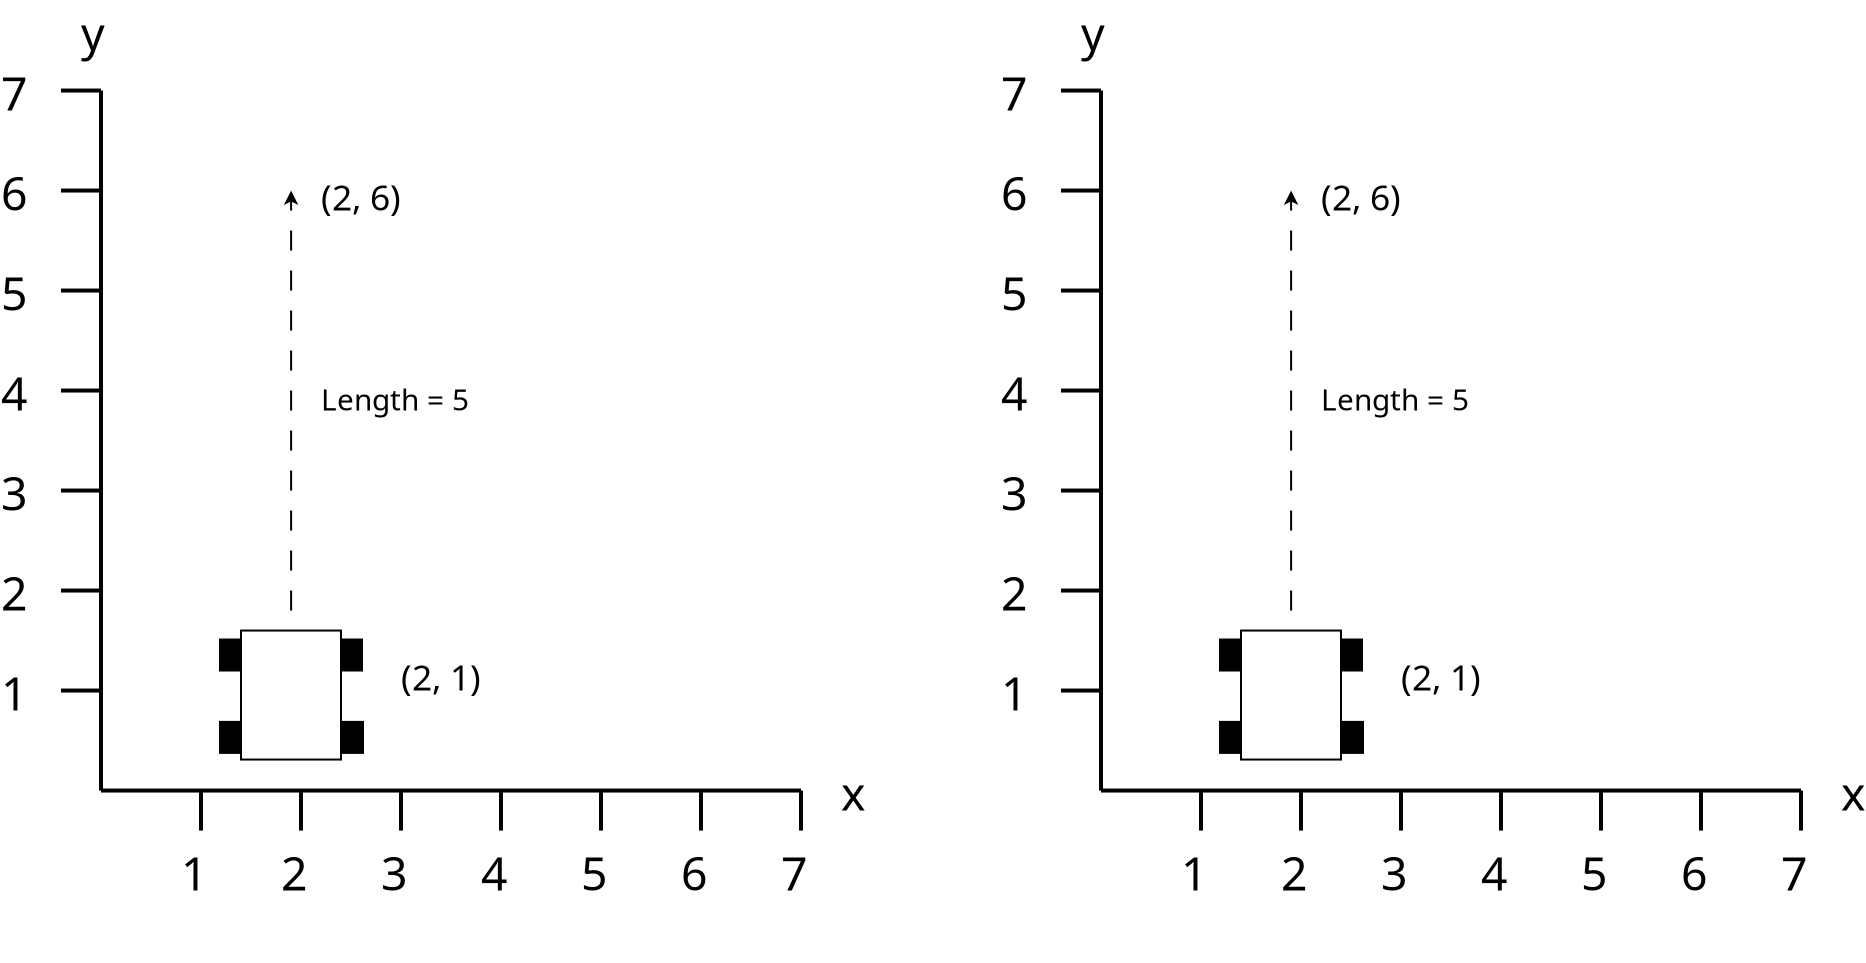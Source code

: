 <?xml version="1.0" encoding="UTF-8"?>
<dia:diagram xmlns:dia="http://www.lysator.liu.se/~alla/dia/">
  <dia:layer name="Background" visible="true" active="true">
    <dia:object type="Standard - Text" version="1" id="O0">
      <dia:attribute name="obj_pos">
        <dia:point val="-7.082,15.445"/>
      </dia:attribute>
      <dia:attribute name="obj_bb">
        <dia:rectangle val="-7.082,14.85;-7.082,15.598"/>
      </dia:attribute>
      <dia:attribute name="text">
        <dia:composite type="text">
          <dia:attribute name="string">
            <dia:string>##</dia:string>
          </dia:attribute>
          <dia:attribute name="font">
            <dia:font family="sans" style="0" name="Helvetica"/>
          </dia:attribute>
          <dia:attribute name="height">
            <dia:real val="0.8"/>
          </dia:attribute>
          <dia:attribute name="pos">
            <dia:point val="-7.082,15.445"/>
          </dia:attribute>
          <dia:attribute name="color">
            <dia:color val="#000000"/>
          </dia:attribute>
          <dia:attribute name="alignment">
            <dia:enum val="0"/>
          </dia:attribute>
        </dia:composite>
      </dia:attribute>
      <dia:attribute name="valign">
        <dia:enum val="3"/>
      </dia:attribute>
    </dia:object>
    <dia:group>
      <dia:object type="Standard - Box" version="0" id="O1">
        <dia:attribute name="obj_pos">
          <dia:point val="-9,27"/>
        </dia:attribute>
        <dia:attribute name="obj_bb">
          <dia:rectangle val="-9.05,26.95;-3.95,33.5"/>
        </dia:attribute>
        <dia:attribute name="elem_corner">
          <dia:point val="-9,27"/>
        </dia:attribute>
        <dia:attribute name="elem_width">
          <dia:real val="5.0"/>
        </dia:attribute>
        <dia:attribute name="elem_height">
          <dia:real val="6.45"/>
        </dia:attribute>
        <dia:attribute name="show_background">
          <dia:boolean val="true"/>
        </dia:attribute>
      </dia:object>
      <dia:object type="Standard - Box" version="0" id="O2">
        <dia:attribute name="obj_pos">
          <dia:point val="-10.05,27.448"/>
        </dia:attribute>
        <dia:attribute name="obj_bb">
          <dia:rectangle val="-10.1,27.398;-9,29.047"/>
        </dia:attribute>
        <dia:attribute name="elem_corner">
          <dia:point val="-10.05,27.448"/>
        </dia:attribute>
        <dia:attribute name="elem_width">
          <dia:real val="1"/>
        </dia:attribute>
        <dia:attribute name="elem_height">
          <dia:real val="1.55"/>
        </dia:attribute>
        <dia:attribute name="border_width">
          <dia:real val="0.1"/>
        </dia:attribute>
        <dia:attribute name="inner_color">
          <dia:color val="#000000"/>
        </dia:attribute>
        <dia:attribute name="show_background">
          <dia:boolean val="true"/>
        </dia:attribute>
      </dia:object>
      <dia:object type="Standard - Box" version="0" id="O3">
        <dia:attribute name="obj_pos">
          <dia:point val="-10.05,31.567"/>
        </dia:attribute>
        <dia:attribute name="obj_bb">
          <dia:rectangle val="-10.1,31.517;-9,33.167"/>
        </dia:attribute>
        <dia:attribute name="elem_corner">
          <dia:point val="-10.05,31.567"/>
        </dia:attribute>
        <dia:attribute name="elem_width">
          <dia:real val="1"/>
        </dia:attribute>
        <dia:attribute name="elem_height">
          <dia:real val="1.55"/>
        </dia:attribute>
        <dia:attribute name="border_width">
          <dia:real val="0.1"/>
        </dia:attribute>
        <dia:attribute name="inner_color">
          <dia:color val="#000000"/>
        </dia:attribute>
        <dia:attribute name="show_background">
          <dia:boolean val="true"/>
        </dia:attribute>
      </dia:object>
      <dia:object type="Standard - Box" version="0" id="O4">
        <dia:attribute name="obj_pos">
          <dia:point val="-3.95,27.448"/>
        </dia:attribute>
        <dia:attribute name="obj_bb">
          <dia:rectangle val="-4,27.398;-2.9,29.047"/>
        </dia:attribute>
        <dia:attribute name="elem_corner">
          <dia:point val="-3.95,27.448"/>
        </dia:attribute>
        <dia:attribute name="elem_width">
          <dia:real val="1"/>
        </dia:attribute>
        <dia:attribute name="elem_height">
          <dia:real val="1.55"/>
        </dia:attribute>
        <dia:attribute name="border_width">
          <dia:real val="0.1"/>
        </dia:attribute>
        <dia:attribute name="inner_color">
          <dia:color val="#000000"/>
        </dia:attribute>
        <dia:attribute name="show_background">
          <dia:boolean val="true"/>
        </dia:attribute>
      </dia:object>
      <dia:object type="Standard - Box" version="0" id="O5">
        <dia:attribute name="obj_pos">
          <dia:point val="-3.9,31.567"/>
        </dia:attribute>
        <dia:attribute name="obj_bb">
          <dia:rectangle val="-3.95,31.517;-2.85,33.167"/>
        </dia:attribute>
        <dia:attribute name="elem_corner">
          <dia:point val="-3.9,31.567"/>
        </dia:attribute>
        <dia:attribute name="elem_width">
          <dia:real val="1"/>
        </dia:attribute>
        <dia:attribute name="elem_height">
          <dia:real val="1.55"/>
        </dia:attribute>
        <dia:attribute name="border_width">
          <dia:real val="0.1"/>
        </dia:attribute>
        <dia:attribute name="inner_color">
          <dia:color val="#000000"/>
        </dia:attribute>
        <dia:attribute name="show_background">
          <dia:boolean val="true"/>
        </dia:attribute>
      </dia:object>
    </dia:group>
    <dia:object type="Standard - Line" version="0" id="O6">
      <dia:attribute name="obj_pos">
        <dia:point val="-16,0"/>
      </dia:attribute>
      <dia:attribute name="obj_bb">
        <dia:rectangle val="-16.1,-0.1;-15.9,35.1"/>
      </dia:attribute>
      <dia:attribute name="conn_endpoints">
        <dia:point val="-16,0"/>
        <dia:point val="-16,35"/>
      </dia:attribute>
      <dia:attribute name="numcp">
        <dia:int val="2"/>
      </dia:attribute>
      <dia:attribute name="line_width">
        <dia:real val="0.2"/>
      </dia:attribute>
    </dia:object>
    <dia:object type="Standard - Line" version="0" id="O7">
      <dia:attribute name="obj_pos">
        <dia:point val="-16,35"/>
      </dia:attribute>
      <dia:attribute name="obj_bb">
        <dia:rectangle val="-16.1,34.9;19.1,35.1"/>
      </dia:attribute>
      <dia:attribute name="conn_endpoints">
        <dia:point val="-16,35"/>
        <dia:point val="19,35"/>
      </dia:attribute>
      <dia:attribute name="numcp">
        <dia:int val="1"/>
      </dia:attribute>
      <dia:attribute name="line_width">
        <dia:real val="0.2"/>
      </dia:attribute>
    </dia:object>
    <dia:object type="Standard - Line" version="0" id="O8">
      <dia:attribute name="obj_pos">
        <dia:point val="-16,0"/>
      </dia:attribute>
      <dia:attribute name="obj_bb">
        <dia:rectangle val="-18.1,-0.1;-15.9,0.1"/>
      </dia:attribute>
      <dia:attribute name="conn_endpoints">
        <dia:point val="-16,0"/>
        <dia:point val="-18,0"/>
      </dia:attribute>
      <dia:attribute name="numcp">
        <dia:int val="1"/>
      </dia:attribute>
      <dia:attribute name="line_width">
        <dia:real val="0.2"/>
      </dia:attribute>
    </dia:object>
    <dia:object type="Standard - Line" version="0" id="O9">
      <dia:attribute name="obj_pos">
        <dia:point val="-16,5"/>
      </dia:attribute>
      <dia:attribute name="obj_bb">
        <dia:rectangle val="-18.1,4.9;-15.9,5.1"/>
      </dia:attribute>
      <dia:attribute name="conn_endpoints">
        <dia:point val="-16,5"/>
        <dia:point val="-18,5"/>
      </dia:attribute>
      <dia:attribute name="numcp">
        <dia:int val="1"/>
      </dia:attribute>
      <dia:attribute name="line_width">
        <dia:real val="0.2"/>
      </dia:attribute>
    </dia:object>
    <dia:object type="Standard - Line" version="0" id="O10">
      <dia:attribute name="obj_pos">
        <dia:point val="-16,10"/>
      </dia:attribute>
      <dia:attribute name="obj_bb">
        <dia:rectangle val="-18.1,9.9;-15.9,10.1"/>
      </dia:attribute>
      <dia:attribute name="conn_endpoints">
        <dia:point val="-16,10"/>
        <dia:point val="-18,10"/>
      </dia:attribute>
      <dia:attribute name="numcp">
        <dia:int val="1"/>
      </dia:attribute>
      <dia:attribute name="line_width">
        <dia:real val="0.2"/>
      </dia:attribute>
    </dia:object>
    <dia:object type="Standard - Line" version="0" id="O11">
      <dia:attribute name="obj_pos">
        <dia:point val="-16,15"/>
      </dia:attribute>
      <dia:attribute name="obj_bb">
        <dia:rectangle val="-18.1,14.9;-15.9,15.1"/>
      </dia:attribute>
      <dia:attribute name="conn_endpoints">
        <dia:point val="-16,15"/>
        <dia:point val="-18,15"/>
      </dia:attribute>
      <dia:attribute name="numcp">
        <dia:int val="1"/>
      </dia:attribute>
      <dia:attribute name="line_width">
        <dia:real val="0.2"/>
      </dia:attribute>
    </dia:object>
    <dia:object type="Standard - Line" version="0" id="O12">
      <dia:attribute name="obj_pos">
        <dia:point val="-16,20"/>
      </dia:attribute>
      <dia:attribute name="obj_bb">
        <dia:rectangle val="-18.1,19.9;-15.9,20.1"/>
      </dia:attribute>
      <dia:attribute name="conn_endpoints">
        <dia:point val="-16,20"/>
        <dia:point val="-18,20"/>
      </dia:attribute>
      <dia:attribute name="numcp">
        <dia:int val="1"/>
      </dia:attribute>
      <dia:attribute name="line_width">
        <dia:real val="0.2"/>
      </dia:attribute>
    </dia:object>
    <dia:object type="Standard - Line" version="0" id="O13">
      <dia:attribute name="obj_pos">
        <dia:point val="-16,25"/>
      </dia:attribute>
      <dia:attribute name="obj_bb">
        <dia:rectangle val="-18.1,24.9;-15.9,25.1"/>
      </dia:attribute>
      <dia:attribute name="conn_endpoints">
        <dia:point val="-16,25"/>
        <dia:point val="-18,25"/>
      </dia:attribute>
      <dia:attribute name="numcp">
        <dia:int val="1"/>
      </dia:attribute>
      <dia:attribute name="line_width">
        <dia:real val="0.2"/>
      </dia:attribute>
    </dia:object>
    <dia:object type="Standard - Line" version="0" id="O14">
      <dia:attribute name="obj_pos">
        <dia:point val="-16,30"/>
      </dia:attribute>
      <dia:attribute name="obj_bb">
        <dia:rectangle val="-18.1,29.9;-15.9,30.1"/>
      </dia:attribute>
      <dia:attribute name="conn_endpoints">
        <dia:point val="-16,30"/>
        <dia:point val="-18,30"/>
      </dia:attribute>
      <dia:attribute name="numcp">
        <dia:int val="1"/>
      </dia:attribute>
      <dia:attribute name="line_width">
        <dia:real val="0.2"/>
      </dia:attribute>
    </dia:object>
    <dia:object type="Standard - Line" version="0" id="O15">
      <dia:attribute name="obj_pos">
        <dia:point val="-11,35"/>
      </dia:attribute>
      <dia:attribute name="obj_bb">
        <dia:rectangle val="-11.1,34.9;-10.9,37.1"/>
      </dia:attribute>
      <dia:attribute name="conn_endpoints">
        <dia:point val="-11,35"/>
        <dia:point val="-11,37"/>
      </dia:attribute>
      <dia:attribute name="numcp">
        <dia:int val="1"/>
      </dia:attribute>
      <dia:attribute name="line_width">
        <dia:real val="0.2"/>
      </dia:attribute>
    </dia:object>
    <dia:object type="Standard - Line" version="0" id="O16">
      <dia:attribute name="obj_pos">
        <dia:point val="-6,35"/>
      </dia:attribute>
      <dia:attribute name="obj_bb">
        <dia:rectangle val="-6.1,34.9;-5.9,37.1"/>
      </dia:attribute>
      <dia:attribute name="conn_endpoints">
        <dia:point val="-6,35"/>
        <dia:point val="-6,37"/>
      </dia:attribute>
      <dia:attribute name="numcp">
        <dia:int val="1"/>
      </dia:attribute>
      <dia:attribute name="line_width">
        <dia:real val="0.2"/>
      </dia:attribute>
    </dia:object>
    <dia:object type="Standard - Line" version="0" id="O17">
      <dia:attribute name="obj_pos">
        <dia:point val="-1,35"/>
      </dia:attribute>
      <dia:attribute name="obj_bb">
        <dia:rectangle val="-1.1,34.9;-0.9,37.1"/>
      </dia:attribute>
      <dia:attribute name="conn_endpoints">
        <dia:point val="-1,35"/>
        <dia:point val="-1,37"/>
      </dia:attribute>
      <dia:attribute name="numcp">
        <dia:int val="1"/>
      </dia:attribute>
      <dia:attribute name="line_width">
        <dia:real val="0.2"/>
      </dia:attribute>
    </dia:object>
    <dia:object type="Standard - Line" version="0" id="O18">
      <dia:attribute name="obj_pos">
        <dia:point val="4,35"/>
      </dia:attribute>
      <dia:attribute name="obj_bb">
        <dia:rectangle val="3.9,34.9;4.1,37.1"/>
      </dia:attribute>
      <dia:attribute name="conn_endpoints">
        <dia:point val="4,35"/>
        <dia:point val="4,37"/>
      </dia:attribute>
      <dia:attribute name="numcp">
        <dia:int val="1"/>
      </dia:attribute>
      <dia:attribute name="line_width">
        <dia:real val="0.2"/>
      </dia:attribute>
    </dia:object>
    <dia:object type="Standard - Line" version="0" id="O19">
      <dia:attribute name="obj_pos">
        <dia:point val="9,35"/>
      </dia:attribute>
      <dia:attribute name="obj_bb">
        <dia:rectangle val="8.9,34.9;9.1,37.1"/>
      </dia:attribute>
      <dia:attribute name="conn_endpoints">
        <dia:point val="9,35"/>
        <dia:point val="9,37"/>
      </dia:attribute>
      <dia:attribute name="numcp">
        <dia:int val="1"/>
      </dia:attribute>
      <dia:attribute name="line_width">
        <dia:real val="0.2"/>
      </dia:attribute>
    </dia:object>
    <dia:object type="Standard - Line" version="0" id="O20">
      <dia:attribute name="obj_pos">
        <dia:point val="14,35"/>
      </dia:attribute>
      <dia:attribute name="obj_bb">
        <dia:rectangle val="13.9,34.9;14.1,37.1"/>
      </dia:attribute>
      <dia:attribute name="conn_endpoints">
        <dia:point val="14,35"/>
        <dia:point val="14,37"/>
      </dia:attribute>
      <dia:attribute name="numcp">
        <dia:int val="1"/>
      </dia:attribute>
      <dia:attribute name="line_width">
        <dia:real val="0.2"/>
      </dia:attribute>
    </dia:object>
    <dia:object type="Standard - Line" version="0" id="O21">
      <dia:attribute name="obj_pos">
        <dia:point val="19,35"/>
      </dia:attribute>
      <dia:attribute name="obj_bb">
        <dia:rectangle val="18.9,34.9;19.1,37.1"/>
      </dia:attribute>
      <dia:attribute name="conn_endpoints">
        <dia:point val="19,35"/>
        <dia:point val="19,37"/>
      </dia:attribute>
      <dia:attribute name="numcp">
        <dia:int val="1"/>
      </dia:attribute>
      <dia:attribute name="line_width">
        <dia:real val="0.2"/>
      </dia:attribute>
    </dia:object>
    <dia:object type="Standard - Text" version="1" id="O22">
      <dia:attribute name="obj_pos">
        <dia:point val="-21,1"/>
      </dia:attribute>
      <dia:attribute name="obj_bb">
        <dia:rectangle val="-21,-1.153;-19.525,1.548"/>
      </dia:attribute>
      <dia:attribute name="text">
        <dia:composite type="text">
          <dia:attribute name="string">
            <dia:string>#7#</dia:string>
          </dia:attribute>
          <dia:attribute name="font">
            <dia:font family="sans" style="0" name="Helvetica"/>
          </dia:attribute>
          <dia:attribute name="height">
            <dia:real val="2.896"/>
          </dia:attribute>
          <dia:attribute name="pos">
            <dia:point val="-21,1"/>
          </dia:attribute>
          <dia:attribute name="color">
            <dia:color val="#000000"/>
          </dia:attribute>
          <dia:attribute name="alignment">
            <dia:enum val="0"/>
          </dia:attribute>
        </dia:composite>
      </dia:attribute>
      <dia:attribute name="valign">
        <dia:enum val="3"/>
      </dia:attribute>
    </dia:object>
    <dia:object type="Standard - Text" version="1" id="O23">
      <dia:attribute name="obj_pos">
        <dia:point val="-21,6"/>
      </dia:attribute>
      <dia:attribute name="obj_bb">
        <dia:rectangle val="-21,3.848;-19.525,9.443"/>
      </dia:attribute>
      <dia:attribute name="text">
        <dia:composite type="text">
          <dia:attribute name="string">
            <dia:string>#6
#</dia:string>
          </dia:attribute>
          <dia:attribute name="font">
            <dia:font family="sans" style="0" name="Helvetica"/>
          </dia:attribute>
          <dia:attribute name="height">
            <dia:real val="2.896"/>
          </dia:attribute>
          <dia:attribute name="pos">
            <dia:point val="-21,6"/>
          </dia:attribute>
          <dia:attribute name="color">
            <dia:color val="#000000"/>
          </dia:attribute>
          <dia:attribute name="alignment">
            <dia:enum val="0"/>
          </dia:attribute>
        </dia:composite>
      </dia:attribute>
      <dia:attribute name="valign">
        <dia:enum val="3"/>
      </dia:attribute>
    </dia:object>
    <dia:object type="Standard - Text" version="1" id="O24">
      <dia:attribute name="obj_pos">
        <dia:point val="-21,11"/>
      </dia:attribute>
      <dia:attribute name="obj_bb">
        <dia:rectangle val="-21,8.848;-19.525,14.443"/>
      </dia:attribute>
      <dia:attribute name="text">
        <dia:composite type="text">
          <dia:attribute name="string">
            <dia:string>#5
#</dia:string>
          </dia:attribute>
          <dia:attribute name="font">
            <dia:font family="sans" style="0" name="Helvetica"/>
          </dia:attribute>
          <dia:attribute name="height">
            <dia:real val="2.896"/>
          </dia:attribute>
          <dia:attribute name="pos">
            <dia:point val="-21,11"/>
          </dia:attribute>
          <dia:attribute name="color">
            <dia:color val="#000000"/>
          </dia:attribute>
          <dia:attribute name="alignment">
            <dia:enum val="0"/>
          </dia:attribute>
        </dia:composite>
      </dia:attribute>
      <dia:attribute name="valign">
        <dia:enum val="3"/>
      </dia:attribute>
    </dia:object>
    <dia:object type="Standard - Text" version="1" id="O25">
      <dia:attribute name="obj_pos">
        <dia:point val="-21,16"/>
      </dia:attribute>
      <dia:attribute name="obj_bb">
        <dia:rectangle val="-21,13.848;-19.525,19.443"/>
      </dia:attribute>
      <dia:attribute name="text">
        <dia:composite type="text">
          <dia:attribute name="string">
            <dia:string>#4
#</dia:string>
          </dia:attribute>
          <dia:attribute name="font">
            <dia:font family="sans" style="0" name="Helvetica"/>
          </dia:attribute>
          <dia:attribute name="height">
            <dia:real val="2.896"/>
          </dia:attribute>
          <dia:attribute name="pos">
            <dia:point val="-21,16"/>
          </dia:attribute>
          <dia:attribute name="color">
            <dia:color val="#000000"/>
          </dia:attribute>
          <dia:attribute name="alignment">
            <dia:enum val="0"/>
          </dia:attribute>
        </dia:composite>
      </dia:attribute>
      <dia:attribute name="valign">
        <dia:enum val="3"/>
      </dia:attribute>
    </dia:object>
    <dia:object type="Standard - Text" version="1" id="O26">
      <dia:attribute name="obj_pos">
        <dia:point val="-21,21"/>
      </dia:attribute>
      <dia:attribute name="obj_bb">
        <dia:rectangle val="-21,18.848;-19.525,24.443"/>
      </dia:attribute>
      <dia:attribute name="text">
        <dia:composite type="text">
          <dia:attribute name="string">
            <dia:string>#3
#</dia:string>
          </dia:attribute>
          <dia:attribute name="font">
            <dia:font family="sans" style="0" name="Helvetica"/>
          </dia:attribute>
          <dia:attribute name="height">
            <dia:real val="2.896"/>
          </dia:attribute>
          <dia:attribute name="pos">
            <dia:point val="-21,21"/>
          </dia:attribute>
          <dia:attribute name="color">
            <dia:color val="#000000"/>
          </dia:attribute>
          <dia:attribute name="alignment">
            <dia:enum val="0"/>
          </dia:attribute>
        </dia:composite>
      </dia:attribute>
      <dia:attribute name="valign">
        <dia:enum val="3"/>
      </dia:attribute>
    </dia:object>
    <dia:object type="Standard - Text" version="1" id="O27">
      <dia:attribute name="obj_pos">
        <dia:point val="-21,26"/>
      </dia:attribute>
      <dia:attribute name="obj_bb">
        <dia:rectangle val="-21,23.848;-19.525,29.443"/>
      </dia:attribute>
      <dia:attribute name="text">
        <dia:composite type="text">
          <dia:attribute name="string">
            <dia:string>#2
#</dia:string>
          </dia:attribute>
          <dia:attribute name="font">
            <dia:font family="sans" style="0" name="Helvetica"/>
          </dia:attribute>
          <dia:attribute name="height">
            <dia:real val="2.896"/>
          </dia:attribute>
          <dia:attribute name="pos">
            <dia:point val="-21,26"/>
          </dia:attribute>
          <dia:attribute name="color">
            <dia:color val="#000000"/>
          </dia:attribute>
          <dia:attribute name="alignment">
            <dia:enum val="0"/>
          </dia:attribute>
        </dia:composite>
      </dia:attribute>
      <dia:attribute name="valign">
        <dia:enum val="3"/>
      </dia:attribute>
    </dia:object>
    <dia:object type="Standard - Text" version="1" id="O28">
      <dia:attribute name="obj_pos">
        <dia:point val="-21,31"/>
      </dia:attribute>
      <dia:attribute name="obj_bb">
        <dia:rectangle val="-21,28.848;-19.525,34.443"/>
      </dia:attribute>
      <dia:attribute name="text">
        <dia:composite type="text">
          <dia:attribute name="string">
            <dia:string>#1
#</dia:string>
          </dia:attribute>
          <dia:attribute name="font">
            <dia:font family="sans" style="0" name="Helvetica"/>
          </dia:attribute>
          <dia:attribute name="height">
            <dia:real val="2.896"/>
          </dia:attribute>
          <dia:attribute name="pos">
            <dia:point val="-21,31"/>
          </dia:attribute>
          <dia:attribute name="color">
            <dia:color val="#000000"/>
          </dia:attribute>
          <dia:attribute name="alignment">
            <dia:enum val="0"/>
          </dia:attribute>
        </dia:composite>
      </dia:attribute>
      <dia:attribute name="valign">
        <dia:enum val="3"/>
      </dia:attribute>
    </dia:object>
    <dia:object type="Standard - Text" version="1" id="O29">
      <dia:attribute name="obj_pos">
        <dia:point val="-12,40"/>
      </dia:attribute>
      <dia:attribute name="obj_bb">
        <dia:rectangle val="-12,37.847;-10.525,43.443"/>
      </dia:attribute>
      <dia:attribute name="text">
        <dia:composite type="text">
          <dia:attribute name="string">
            <dia:string>#1
#</dia:string>
          </dia:attribute>
          <dia:attribute name="font">
            <dia:font family="sans" style="0" name="Helvetica"/>
          </dia:attribute>
          <dia:attribute name="height">
            <dia:real val="2.896"/>
          </dia:attribute>
          <dia:attribute name="pos">
            <dia:point val="-12,40"/>
          </dia:attribute>
          <dia:attribute name="color">
            <dia:color val="#000000"/>
          </dia:attribute>
          <dia:attribute name="alignment">
            <dia:enum val="0"/>
          </dia:attribute>
        </dia:composite>
      </dia:attribute>
      <dia:attribute name="valign">
        <dia:enum val="3"/>
      </dia:attribute>
    </dia:object>
    <dia:object type="Standard - Text" version="1" id="O30">
      <dia:attribute name="obj_pos">
        <dia:point val="-7,40"/>
      </dia:attribute>
      <dia:attribute name="obj_bb">
        <dia:rectangle val="-7,37.847;-5.525,43.443"/>
      </dia:attribute>
      <dia:attribute name="text">
        <dia:composite type="text">
          <dia:attribute name="string">
            <dia:string>#2
#</dia:string>
          </dia:attribute>
          <dia:attribute name="font">
            <dia:font family="sans" style="0" name="Helvetica"/>
          </dia:attribute>
          <dia:attribute name="height">
            <dia:real val="2.896"/>
          </dia:attribute>
          <dia:attribute name="pos">
            <dia:point val="-7,40"/>
          </dia:attribute>
          <dia:attribute name="color">
            <dia:color val="#000000"/>
          </dia:attribute>
          <dia:attribute name="alignment">
            <dia:enum val="0"/>
          </dia:attribute>
        </dia:composite>
      </dia:attribute>
      <dia:attribute name="valign">
        <dia:enum val="3"/>
      </dia:attribute>
    </dia:object>
    <dia:object type="Standard - Text" version="1" id="O31">
      <dia:attribute name="obj_pos">
        <dia:point val="-2,40"/>
      </dia:attribute>
      <dia:attribute name="obj_bb">
        <dia:rectangle val="-2,37.847;-0.525,43.443"/>
      </dia:attribute>
      <dia:attribute name="text">
        <dia:composite type="text">
          <dia:attribute name="string">
            <dia:string>#3
#</dia:string>
          </dia:attribute>
          <dia:attribute name="font">
            <dia:font family="sans" style="0" name="Helvetica"/>
          </dia:attribute>
          <dia:attribute name="height">
            <dia:real val="2.896"/>
          </dia:attribute>
          <dia:attribute name="pos">
            <dia:point val="-2,40"/>
          </dia:attribute>
          <dia:attribute name="color">
            <dia:color val="#000000"/>
          </dia:attribute>
          <dia:attribute name="alignment">
            <dia:enum val="0"/>
          </dia:attribute>
        </dia:composite>
      </dia:attribute>
      <dia:attribute name="valign">
        <dia:enum val="3"/>
      </dia:attribute>
    </dia:object>
    <dia:object type="Standard - Text" version="1" id="O32">
      <dia:attribute name="obj_pos">
        <dia:point val="3,40"/>
      </dia:attribute>
      <dia:attribute name="obj_bb">
        <dia:rectangle val="3,37.847;4.475,43.443"/>
      </dia:attribute>
      <dia:attribute name="text">
        <dia:composite type="text">
          <dia:attribute name="string">
            <dia:string>#4
#</dia:string>
          </dia:attribute>
          <dia:attribute name="font">
            <dia:font family="sans" style="0" name="Helvetica"/>
          </dia:attribute>
          <dia:attribute name="height">
            <dia:real val="2.896"/>
          </dia:attribute>
          <dia:attribute name="pos">
            <dia:point val="3,40"/>
          </dia:attribute>
          <dia:attribute name="color">
            <dia:color val="#000000"/>
          </dia:attribute>
          <dia:attribute name="alignment">
            <dia:enum val="0"/>
          </dia:attribute>
        </dia:composite>
      </dia:attribute>
      <dia:attribute name="valign">
        <dia:enum val="3"/>
      </dia:attribute>
    </dia:object>
    <dia:object type="Standard - Text" version="1" id="O33">
      <dia:attribute name="obj_pos">
        <dia:point val="8,40"/>
      </dia:attribute>
      <dia:attribute name="obj_bb">
        <dia:rectangle val="8,37.847;9.475,43.443"/>
      </dia:attribute>
      <dia:attribute name="text">
        <dia:composite type="text">
          <dia:attribute name="string">
            <dia:string>#5
#</dia:string>
          </dia:attribute>
          <dia:attribute name="font">
            <dia:font family="sans" style="0" name="Helvetica"/>
          </dia:attribute>
          <dia:attribute name="height">
            <dia:real val="2.896"/>
          </dia:attribute>
          <dia:attribute name="pos">
            <dia:point val="8,40"/>
          </dia:attribute>
          <dia:attribute name="color">
            <dia:color val="#000000"/>
          </dia:attribute>
          <dia:attribute name="alignment">
            <dia:enum val="0"/>
          </dia:attribute>
        </dia:composite>
      </dia:attribute>
      <dia:attribute name="valign">
        <dia:enum val="3"/>
      </dia:attribute>
    </dia:object>
    <dia:object type="Standard - Text" version="1" id="O34">
      <dia:attribute name="obj_pos">
        <dia:point val="13,40"/>
      </dia:attribute>
      <dia:attribute name="obj_bb">
        <dia:rectangle val="13,37.847;14.475,43.443"/>
      </dia:attribute>
      <dia:attribute name="text">
        <dia:composite type="text">
          <dia:attribute name="string">
            <dia:string>#6
#</dia:string>
          </dia:attribute>
          <dia:attribute name="font">
            <dia:font family="sans" style="0" name="Helvetica"/>
          </dia:attribute>
          <dia:attribute name="height">
            <dia:real val="2.896"/>
          </dia:attribute>
          <dia:attribute name="pos">
            <dia:point val="13,40"/>
          </dia:attribute>
          <dia:attribute name="color">
            <dia:color val="#000000"/>
          </dia:attribute>
          <dia:attribute name="alignment">
            <dia:enum val="0"/>
          </dia:attribute>
        </dia:composite>
      </dia:attribute>
      <dia:attribute name="valign">
        <dia:enum val="3"/>
      </dia:attribute>
    </dia:object>
    <dia:object type="Standard - Text" version="1" id="O35">
      <dia:attribute name="obj_pos">
        <dia:point val="18,40"/>
      </dia:attribute>
      <dia:attribute name="obj_bb">
        <dia:rectangle val="18,37.847;19.475,40.547"/>
      </dia:attribute>
      <dia:attribute name="text">
        <dia:composite type="text">
          <dia:attribute name="string">
            <dia:string>#7#</dia:string>
          </dia:attribute>
          <dia:attribute name="font">
            <dia:font family="sans" style="0" name="Helvetica"/>
          </dia:attribute>
          <dia:attribute name="height">
            <dia:real val="2.896"/>
          </dia:attribute>
          <dia:attribute name="pos">
            <dia:point val="18,40"/>
          </dia:attribute>
          <dia:attribute name="color">
            <dia:color val="#000000"/>
          </dia:attribute>
          <dia:attribute name="alignment">
            <dia:enum val="0"/>
          </dia:attribute>
        </dia:composite>
      </dia:attribute>
      <dia:attribute name="valign">
        <dia:enum val="3"/>
      </dia:attribute>
    </dia:object>
    <dia:object type="Standard - Text" version="1" id="O36">
      <dia:attribute name="obj_pos">
        <dia:point val="-16,-2"/>
      </dia:attribute>
      <dia:attribute name="obj_bb">
        <dia:rectangle val="-16,-2.595;-16,-1.847"/>
      </dia:attribute>
      <dia:attribute name="text">
        <dia:composite type="text">
          <dia:attribute name="string">
            <dia:string>##</dia:string>
          </dia:attribute>
          <dia:attribute name="font">
            <dia:font family="sans" style="0" name="Helvetica"/>
          </dia:attribute>
          <dia:attribute name="height">
            <dia:real val="0.8"/>
          </dia:attribute>
          <dia:attribute name="pos">
            <dia:point val="-16,-2"/>
          </dia:attribute>
          <dia:attribute name="color">
            <dia:color val="#000000"/>
          </dia:attribute>
          <dia:attribute name="alignment">
            <dia:enum val="0"/>
          </dia:attribute>
        </dia:composite>
      </dia:attribute>
      <dia:attribute name="valign">
        <dia:enum val="3"/>
      </dia:attribute>
    </dia:object>
    <dia:object type="Standard - Text" version="1" id="O37">
      <dia:attribute name="obj_pos">
        <dia:point val="-17,-2"/>
      </dia:attribute>
      <dia:attribute name="obj_bb">
        <dia:rectangle val="-17,-4.152;-15.63,-1.452"/>
      </dia:attribute>
      <dia:attribute name="text">
        <dia:composite type="text">
          <dia:attribute name="string">
            <dia:string>#y#</dia:string>
          </dia:attribute>
          <dia:attribute name="font">
            <dia:font family="sans" style="0" name="Helvetica"/>
          </dia:attribute>
          <dia:attribute name="height">
            <dia:real val="2.896"/>
          </dia:attribute>
          <dia:attribute name="pos">
            <dia:point val="-17,-2"/>
          </dia:attribute>
          <dia:attribute name="color">
            <dia:color val="#000000"/>
          </dia:attribute>
          <dia:attribute name="alignment">
            <dia:enum val="0"/>
          </dia:attribute>
        </dia:composite>
      </dia:attribute>
      <dia:attribute name="valign">
        <dia:enum val="3"/>
      </dia:attribute>
    </dia:object>
    <dia:object type="Standard - Text" version="1" id="O38">
      <dia:attribute name="obj_pos">
        <dia:point val="21,36"/>
      </dia:attribute>
      <dia:attribute name="obj_bb">
        <dia:rectangle val="21,33.847;22.37,36.547"/>
      </dia:attribute>
      <dia:attribute name="text">
        <dia:composite type="text">
          <dia:attribute name="string">
            <dia:string>#x#</dia:string>
          </dia:attribute>
          <dia:attribute name="font">
            <dia:font family="sans" style="0" name="Helvetica"/>
          </dia:attribute>
          <dia:attribute name="height">
            <dia:real val="2.896"/>
          </dia:attribute>
          <dia:attribute name="pos">
            <dia:point val="21,36"/>
          </dia:attribute>
          <dia:attribute name="color">
            <dia:color val="#000000"/>
          </dia:attribute>
          <dia:attribute name="alignment">
            <dia:enum val="0"/>
          </dia:attribute>
        </dia:composite>
      </dia:attribute>
      <dia:attribute name="valign">
        <dia:enum val="3"/>
      </dia:attribute>
    </dia:object>
    <dia:object type="Standard - Line" version="0" id="O39">
      <dia:attribute name="obj_pos">
        <dia:point val="-6.495,26"/>
      </dia:attribute>
      <dia:attribute name="obj_bb">
        <dia:rectangle val="-6.857,4.888;-6.134,26.05"/>
      </dia:attribute>
      <dia:attribute name="conn_endpoints">
        <dia:point val="-6.495,26"/>
        <dia:point val="-6.495,5"/>
      </dia:attribute>
      <dia:attribute name="numcp">
        <dia:int val="1"/>
      </dia:attribute>
      <dia:attribute name="line_style">
        <dia:enum val="1"/>
      </dia:attribute>
      <dia:attribute name="end_arrow">
        <dia:enum val="22"/>
      </dia:attribute>
      <dia:attribute name="end_arrow_length">
        <dia:real val="0.5"/>
      </dia:attribute>
      <dia:attribute name="end_arrow_width">
        <dia:real val="0.5"/>
      </dia:attribute>
    </dia:object>
    <dia:object type="Standard - Text" version="1" id="O40">
      <dia:attribute name="obj_pos">
        <dia:point val="-5,6"/>
      </dia:attribute>
      <dia:attribute name="obj_bb">
        <dia:rectangle val="-5,4.357;-0.245,6.418"/>
      </dia:attribute>
      <dia:attribute name="text">
        <dia:composite type="text">
          <dia:attribute name="string">
            <dia:string>#(2, 6)#</dia:string>
          </dia:attribute>
          <dia:attribute name="font">
            <dia:font family="sans" style="0" name="Helvetica"/>
          </dia:attribute>
          <dia:attribute name="height">
            <dia:real val="2.211"/>
          </dia:attribute>
          <dia:attribute name="pos">
            <dia:point val="-5,6"/>
          </dia:attribute>
          <dia:attribute name="color">
            <dia:color val="#000000"/>
          </dia:attribute>
          <dia:attribute name="alignment">
            <dia:enum val="0"/>
          </dia:attribute>
        </dia:composite>
      </dia:attribute>
      <dia:attribute name="valign">
        <dia:enum val="3"/>
      </dia:attribute>
    </dia:object>
    <dia:object type="Standard - Text" version="1" id="O41">
      <dia:attribute name="obj_pos">
        <dia:point val="-1,30"/>
      </dia:attribute>
      <dia:attribute name="obj_bb">
        <dia:rectangle val="-1,28.358;3.755,30.418"/>
      </dia:attribute>
      <dia:attribute name="text">
        <dia:composite type="text">
          <dia:attribute name="string">
            <dia:string>#(2, 1)#</dia:string>
          </dia:attribute>
          <dia:attribute name="font">
            <dia:font family="sans" style="0" name="Helvetica"/>
          </dia:attribute>
          <dia:attribute name="height">
            <dia:real val="2.211"/>
          </dia:attribute>
          <dia:attribute name="pos">
            <dia:point val="-1,30"/>
          </dia:attribute>
          <dia:attribute name="color">
            <dia:color val="#000000"/>
          </dia:attribute>
          <dia:attribute name="alignment">
            <dia:enum val="0"/>
          </dia:attribute>
        </dia:composite>
      </dia:attribute>
      <dia:attribute name="valign">
        <dia:enum val="3"/>
      </dia:attribute>
    </dia:object>
    <dia:object type="Standard - Text" version="1" id="O42">
      <dia:attribute name="obj_pos">
        <dia:point val="-4,5"/>
      </dia:attribute>
      <dia:attribute name="obj_bb">
        <dia:rectangle val="-4,4.405;-4,5.152"/>
      </dia:attribute>
      <dia:attribute name="text">
        <dia:composite type="text">
          <dia:attribute name="string">
            <dia:string>##</dia:string>
          </dia:attribute>
          <dia:attribute name="font">
            <dia:font family="sans" style="0" name="Helvetica"/>
          </dia:attribute>
          <dia:attribute name="height">
            <dia:real val="0.8"/>
          </dia:attribute>
          <dia:attribute name="pos">
            <dia:point val="-4,5"/>
          </dia:attribute>
          <dia:attribute name="color">
            <dia:color val="#000000"/>
          </dia:attribute>
          <dia:attribute name="alignment">
            <dia:enum val="0"/>
          </dia:attribute>
        </dia:composite>
      </dia:attribute>
      <dia:attribute name="valign">
        <dia:enum val="3"/>
      </dia:attribute>
    </dia:object>
    <dia:object type="Standard - Text" version="1" id="O43">
      <dia:attribute name="obj_pos">
        <dia:point val="-4,5"/>
      </dia:attribute>
      <dia:attribute name="obj_bb">
        <dia:rectangle val="-4,4.405;-4,5.152"/>
      </dia:attribute>
      <dia:attribute name="text">
        <dia:composite type="text">
          <dia:attribute name="string">
            <dia:string>##</dia:string>
          </dia:attribute>
          <dia:attribute name="font">
            <dia:font family="sans" style="0" name="Helvetica"/>
          </dia:attribute>
          <dia:attribute name="height">
            <dia:real val="0.8"/>
          </dia:attribute>
          <dia:attribute name="pos">
            <dia:point val="-4,5"/>
          </dia:attribute>
          <dia:attribute name="color">
            <dia:color val="#000000"/>
          </dia:attribute>
          <dia:attribute name="alignment">
            <dia:enum val="0"/>
          </dia:attribute>
        </dia:composite>
      </dia:attribute>
      <dia:attribute name="valign">
        <dia:enum val="3"/>
      </dia:attribute>
    </dia:object>
    <dia:object type="Standard - Text" version="1" id="O44">
      <dia:attribute name="obj_pos">
        <dia:point val="-5,16"/>
      </dia:attribute>
      <dia:attribute name="obj_bb">
        <dia:rectangle val="-5,14.62;3.261,16.352"/>
      </dia:attribute>
      <dia:attribute name="text">
        <dia:composite type="text">
          <dia:attribute name="string">
            <dia:string>#Length = 5#</dia:string>
          </dia:attribute>
          <dia:attribute name="font">
            <dia:font family="sans" style="0" name="Helvetica"/>
          </dia:attribute>
          <dia:attribute name="height">
            <dia:real val="1.858"/>
          </dia:attribute>
          <dia:attribute name="pos">
            <dia:point val="-5,16"/>
          </dia:attribute>
          <dia:attribute name="color">
            <dia:color val="#000000"/>
          </dia:attribute>
          <dia:attribute name="alignment">
            <dia:enum val="0"/>
          </dia:attribute>
        </dia:composite>
      </dia:attribute>
      <dia:attribute name="valign">
        <dia:enum val="3"/>
      </dia:attribute>
    </dia:object>
    <dia:object type="Standard - Text" version="1" id="O45">
      <dia:attribute name="obj_pos">
        <dia:point val="42.917,15.445"/>
      </dia:attribute>
      <dia:attribute name="obj_bb">
        <dia:rectangle val="42.899,14.831;42.917,15.635"/>
      </dia:attribute>
      <dia:attribute name="text">
        <dia:composite type="text">
          <dia:attribute name="string">
            <dia:string>##</dia:string>
          </dia:attribute>
          <dia:attribute name="font">
            <dia:font family="sans" style="0" name="Helvetica"/>
          </dia:attribute>
          <dia:attribute name="height">
            <dia:real val="0.8"/>
          </dia:attribute>
          <dia:attribute name="pos">
            <dia:point val="42.917,15.445"/>
          </dia:attribute>
          <dia:attribute name="color">
            <dia:color val="#000000"/>
          </dia:attribute>
          <dia:attribute name="alignment">
            <dia:enum val="0"/>
          </dia:attribute>
        </dia:composite>
      </dia:attribute>
      <dia:attribute name="valign">
        <dia:enum val="3"/>
      </dia:attribute>
    </dia:object>
    <dia:group>
      <dia:object type="Standard - Box" version="0" id="O46">
        <dia:attribute name="obj_pos">
          <dia:point val="41,27"/>
        </dia:attribute>
        <dia:attribute name="obj_bb">
          <dia:rectangle val="40.95,26.95;46.05,33.5"/>
        </dia:attribute>
        <dia:attribute name="elem_corner">
          <dia:point val="41,27"/>
        </dia:attribute>
        <dia:attribute name="elem_width">
          <dia:real val="5.0"/>
        </dia:attribute>
        <dia:attribute name="elem_height">
          <dia:real val="6.45"/>
        </dia:attribute>
        <dia:attribute name="show_background">
          <dia:boolean val="true"/>
        </dia:attribute>
      </dia:object>
      <dia:object type="Standard - Box" version="0" id="O47">
        <dia:attribute name="obj_pos">
          <dia:point val="39.95,27.448"/>
        </dia:attribute>
        <dia:attribute name="obj_bb">
          <dia:rectangle val="39.9,27.398;41,29.047"/>
        </dia:attribute>
        <dia:attribute name="elem_corner">
          <dia:point val="39.95,27.448"/>
        </dia:attribute>
        <dia:attribute name="elem_width">
          <dia:real val="1"/>
        </dia:attribute>
        <dia:attribute name="elem_height">
          <dia:real val="1.55"/>
        </dia:attribute>
        <dia:attribute name="border_width">
          <dia:real val="0.1"/>
        </dia:attribute>
        <dia:attribute name="inner_color">
          <dia:color val="#000000"/>
        </dia:attribute>
        <dia:attribute name="show_background">
          <dia:boolean val="true"/>
        </dia:attribute>
      </dia:object>
      <dia:object type="Standard - Box" version="0" id="O48">
        <dia:attribute name="obj_pos">
          <dia:point val="39.95,31.567"/>
        </dia:attribute>
        <dia:attribute name="obj_bb">
          <dia:rectangle val="39.9,31.517;41,33.167"/>
        </dia:attribute>
        <dia:attribute name="elem_corner">
          <dia:point val="39.95,31.567"/>
        </dia:attribute>
        <dia:attribute name="elem_width">
          <dia:real val="1"/>
        </dia:attribute>
        <dia:attribute name="elem_height">
          <dia:real val="1.55"/>
        </dia:attribute>
        <dia:attribute name="border_width">
          <dia:real val="0.1"/>
        </dia:attribute>
        <dia:attribute name="inner_color">
          <dia:color val="#000000"/>
        </dia:attribute>
        <dia:attribute name="show_background">
          <dia:boolean val="true"/>
        </dia:attribute>
      </dia:object>
      <dia:object type="Standard - Box" version="0" id="O49">
        <dia:attribute name="obj_pos">
          <dia:point val="46.05,27.448"/>
        </dia:attribute>
        <dia:attribute name="obj_bb">
          <dia:rectangle val="46,27.398;47.1,29.047"/>
        </dia:attribute>
        <dia:attribute name="elem_corner">
          <dia:point val="46.05,27.448"/>
        </dia:attribute>
        <dia:attribute name="elem_width">
          <dia:real val="1"/>
        </dia:attribute>
        <dia:attribute name="elem_height">
          <dia:real val="1.55"/>
        </dia:attribute>
        <dia:attribute name="border_width">
          <dia:real val="0.1"/>
        </dia:attribute>
        <dia:attribute name="inner_color">
          <dia:color val="#000000"/>
        </dia:attribute>
        <dia:attribute name="show_background">
          <dia:boolean val="true"/>
        </dia:attribute>
      </dia:object>
      <dia:object type="Standard - Box" version="0" id="O50">
        <dia:attribute name="obj_pos">
          <dia:point val="46.1,31.567"/>
        </dia:attribute>
        <dia:attribute name="obj_bb">
          <dia:rectangle val="46.05,31.517;47.15,33.167"/>
        </dia:attribute>
        <dia:attribute name="elem_corner">
          <dia:point val="46.1,31.567"/>
        </dia:attribute>
        <dia:attribute name="elem_width">
          <dia:real val="1"/>
        </dia:attribute>
        <dia:attribute name="elem_height">
          <dia:real val="1.55"/>
        </dia:attribute>
        <dia:attribute name="border_width">
          <dia:real val="0.1"/>
        </dia:attribute>
        <dia:attribute name="inner_color">
          <dia:color val="#000000"/>
        </dia:attribute>
        <dia:attribute name="show_background">
          <dia:boolean val="true"/>
        </dia:attribute>
      </dia:object>
    </dia:group>
    <dia:object type="Standard - Line" version="0" id="O51">
      <dia:attribute name="obj_pos">
        <dia:point val="34,0"/>
      </dia:attribute>
      <dia:attribute name="obj_bb">
        <dia:rectangle val="33.9,-0.1;34.1,35.1"/>
      </dia:attribute>
      <dia:attribute name="conn_endpoints">
        <dia:point val="34,0"/>
        <dia:point val="34,35"/>
      </dia:attribute>
      <dia:attribute name="numcp">
        <dia:int val="2"/>
      </dia:attribute>
      <dia:attribute name="line_width">
        <dia:real val="0.2"/>
      </dia:attribute>
    </dia:object>
    <dia:object type="Standard - Line" version="0" id="O52">
      <dia:attribute name="obj_pos">
        <dia:point val="34,35"/>
      </dia:attribute>
      <dia:attribute name="obj_bb">
        <dia:rectangle val="33.9,34.9;69.1,35.1"/>
      </dia:attribute>
      <dia:attribute name="conn_endpoints">
        <dia:point val="34,35"/>
        <dia:point val="69,35"/>
      </dia:attribute>
      <dia:attribute name="numcp">
        <dia:int val="1"/>
      </dia:attribute>
      <dia:attribute name="line_width">
        <dia:real val="0.2"/>
      </dia:attribute>
    </dia:object>
    <dia:object type="Standard - Line" version="0" id="O53">
      <dia:attribute name="obj_pos">
        <dia:point val="34,0"/>
      </dia:attribute>
      <dia:attribute name="obj_bb">
        <dia:rectangle val="31.9,-0.1;34.1,0.1"/>
      </dia:attribute>
      <dia:attribute name="conn_endpoints">
        <dia:point val="34,0"/>
        <dia:point val="32,0"/>
      </dia:attribute>
      <dia:attribute name="numcp">
        <dia:int val="1"/>
      </dia:attribute>
      <dia:attribute name="line_width">
        <dia:real val="0.2"/>
      </dia:attribute>
    </dia:object>
    <dia:object type="Standard - Line" version="0" id="O54">
      <dia:attribute name="obj_pos">
        <dia:point val="34,5"/>
      </dia:attribute>
      <dia:attribute name="obj_bb">
        <dia:rectangle val="31.9,4.9;34.1,5.1"/>
      </dia:attribute>
      <dia:attribute name="conn_endpoints">
        <dia:point val="34,5"/>
        <dia:point val="32,5"/>
      </dia:attribute>
      <dia:attribute name="numcp">
        <dia:int val="1"/>
      </dia:attribute>
      <dia:attribute name="line_width">
        <dia:real val="0.2"/>
      </dia:attribute>
    </dia:object>
    <dia:object type="Standard - Line" version="0" id="O55">
      <dia:attribute name="obj_pos">
        <dia:point val="34,10"/>
      </dia:attribute>
      <dia:attribute name="obj_bb">
        <dia:rectangle val="31.9,9.9;34.1,10.1"/>
      </dia:attribute>
      <dia:attribute name="conn_endpoints">
        <dia:point val="34,10"/>
        <dia:point val="32,10"/>
      </dia:attribute>
      <dia:attribute name="numcp">
        <dia:int val="1"/>
      </dia:attribute>
      <dia:attribute name="line_width">
        <dia:real val="0.2"/>
      </dia:attribute>
    </dia:object>
    <dia:object type="Standard - Line" version="0" id="O56">
      <dia:attribute name="obj_pos">
        <dia:point val="34,15"/>
      </dia:attribute>
      <dia:attribute name="obj_bb">
        <dia:rectangle val="31.9,14.9;34.1,15.1"/>
      </dia:attribute>
      <dia:attribute name="conn_endpoints">
        <dia:point val="34,15"/>
        <dia:point val="32,15"/>
      </dia:attribute>
      <dia:attribute name="numcp">
        <dia:int val="1"/>
      </dia:attribute>
      <dia:attribute name="line_width">
        <dia:real val="0.2"/>
      </dia:attribute>
    </dia:object>
    <dia:object type="Standard - Line" version="0" id="O57">
      <dia:attribute name="obj_pos">
        <dia:point val="34,20"/>
      </dia:attribute>
      <dia:attribute name="obj_bb">
        <dia:rectangle val="31.9,19.9;34.1,20.1"/>
      </dia:attribute>
      <dia:attribute name="conn_endpoints">
        <dia:point val="34,20"/>
        <dia:point val="32,20"/>
      </dia:attribute>
      <dia:attribute name="numcp">
        <dia:int val="1"/>
      </dia:attribute>
      <dia:attribute name="line_width">
        <dia:real val="0.2"/>
      </dia:attribute>
    </dia:object>
    <dia:object type="Standard - Line" version="0" id="O58">
      <dia:attribute name="obj_pos">
        <dia:point val="34,25"/>
      </dia:attribute>
      <dia:attribute name="obj_bb">
        <dia:rectangle val="31.9,24.9;34.1,25.1"/>
      </dia:attribute>
      <dia:attribute name="conn_endpoints">
        <dia:point val="34,25"/>
        <dia:point val="32,25"/>
      </dia:attribute>
      <dia:attribute name="numcp">
        <dia:int val="1"/>
      </dia:attribute>
      <dia:attribute name="line_width">
        <dia:real val="0.2"/>
      </dia:attribute>
    </dia:object>
    <dia:object type="Standard - Line" version="0" id="O59">
      <dia:attribute name="obj_pos">
        <dia:point val="34,30"/>
      </dia:attribute>
      <dia:attribute name="obj_bb">
        <dia:rectangle val="31.9,29.9;34.1,30.1"/>
      </dia:attribute>
      <dia:attribute name="conn_endpoints">
        <dia:point val="34,30"/>
        <dia:point val="32,30"/>
      </dia:attribute>
      <dia:attribute name="numcp">
        <dia:int val="1"/>
      </dia:attribute>
      <dia:attribute name="line_width">
        <dia:real val="0.2"/>
      </dia:attribute>
    </dia:object>
    <dia:object type="Standard - Line" version="0" id="O60">
      <dia:attribute name="obj_pos">
        <dia:point val="39,35"/>
      </dia:attribute>
      <dia:attribute name="obj_bb">
        <dia:rectangle val="38.9,34.9;39.1,37.1"/>
      </dia:attribute>
      <dia:attribute name="conn_endpoints">
        <dia:point val="39,35"/>
        <dia:point val="39,37"/>
      </dia:attribute>
      <dia:attribute name="numcp">
        <dia:int val="1"/>
      </dia:attribute>
      <dia:attribute name="line_width">
        <dia:real val="0.2"/>
      </dia:attribute>
    </dia:object>
    <dia:object type="Standard - Line" version="0" id="O61">
      <dia:attribute name="obj_pos">
        <dia:point val="44,35"/>
      </dia:attribute>
      <dia:attribute name="obj_bb">
        <dia:rectangle val="43.9,34.9;44.1,37.1"/>
      </dia:attribute>
      <dia:attribute name="conn_endpoints">
        <dia:point val="44,35"/>
        <dia:point val="44,37"/>
      </dia:attribute>
      <dia:attribute name="numcp">
        <dia:int val="1"/>
      </dia:attribute>
      <dia:attribute name="line_width">
        <dia:real val="0.2"/>
      </dia:attribute>
    </dia:object>
    <dia:object type="Standard - Line" version="0" id="O62">
      <dia:attribute name="obj_pos">
        <dia:point val="49,35"/>
      </dia:attribute>
      <dia:attribute name="obj_bb">
        <dia:rectangle val="48.9,34.9;49.1,37.1"/>
      </dia:attribute>
      <dia:attribute name="conn_endpoints">
        <dia:point val="49,35"/>
        <dia:point val="49,37"/>
      </dia:attribute>
      <dia:attribute name="numcp">
        <dia:int val="1"/>
      </dia:attribute>
      <dia:attribute name="line_width">
        <dia:real val="0.2"/>
      </dia:attribute>
    </dia:object>
    <dia:object type="Standard - Line" version="0" id="O63">
      <dia:attribute name="obj_pos">
        <dia:point val="54,35"/>
      </dia:attribute>
      <dia:attribute name="obj_bb">
        <dia:rectangle val="53.9,34.9;54.1,37.1"/>
      </dia:attribute>
      <dia:attribute name="conn_endpoints">
        <dia:point val="54,35"/>
        <dia:point val="54,37"/>
      </dia:attribute>
      <dia:attribute name="numcp">
        <dia:int val="1"/>
      </dia:attribute>
      <dia:attribute name="line_width">
        <dia:real val="0.2"/>
      </dia:attribute>
    </dia:object>
    <dia:object type="Standard - Line" version="0" id="O64">
      <dia:attribute name="obj_pos">
        <dia:point val="59,35"/>
      </dia:attribute>
      <dia:attribute name="obj_bb">
        <dia:rectangle val="58.9,34.9;59.1,37.1"/>
      </dia:attribute>
      <dia:attribute name="conn_endpoints">
        <dia:point val="59,35"/>
        <dia:point val="59,37"/>
      </dia:attribute>
      <dia:attribute name="numcp">
        <dia:int val="1"/>
      </dia:attribute>
      <dia:attribute name="line_width">
        <dia:real val="0.2"/>
      </dia:attribute>
    </dia:object>
    <dia:object type="Standard - Line" version="0" id="O65">
      <dia:attribute name="obj_pos">
        <dia:point val="64,35"/>
      </dia:attribute>
      <dia:attribute name="obj_bb">
        <dia:rectangle val="63.9,34.9;64.1,37.1"/>
      </dia:attribute>
      <dia:attribute name="conn_endpoints">
        <dia:point val="64,35"/>
        <dia:point val="64,37"/>
      </dia:attribute>
      <dia:attribute name="numcp">
        <dia:int val="1"/>
      </dia:attribute>
      <dia:attribute name="line_width">
        <dia:real val="0.2"/>
      </dia:attribute>
    </dia:object>
    <dia:object type="Standard - Line" version="0" id="O66">
      <dia:attribute name="obj_pos">
        <dia:point val="69,35"/>
      </dia:attribute>
      <dia:attribute name="obj_bb">
        <dia:rectangle val="68.9,34.9;69.1,37.1"/>
      </dia:attribute>
      <dia:attribute name="conn_endpoints">
        <dia:point val="69,35"/>
        <dia:point val="69,37"/>
      </dia:attribute>
      <dia:attribute name="numcp">
        <dia:int val="1"/>
      </dia:attribute>
      <dia:attribute name="line_width">
        <dia:real val="0.2"/>
      </dia:attribute>
    </dia:object>
    <dia:object type="Standard - Text" version="1" id="O67">
      <dia:attribute name="obj_pos">
        <dia:point val="29,1"/>
      </dia:attribute>
      <dia:attribute name="obj_bb">
        <dia:rectangle val="29,-1.153;30.475,1.548"/>
      </dia:attribute>
      <dia:attribute name="text">
        <dia:composite type="text">
          <dia:attribute name="string">
            <dia:string>#7#</dia:string>
          </dia:attribute>
          <dia:attribute name="font">
            <dia:font family="sans" style="0" name="Helvetica"/>
          </dia:attribute>
          <dia:attribute name="height">
            <dia:real val="2.896"/>
          </dia:attribute>
          <dia:attribute name="pos">
            <dia:point val="29,1"/>
          </dia:attribute>
          <dia:attribute name="color">
            <dia:color val="#000000"/>
          </dia:attribute>
          <dia:attribute name="alignment">
            <dia:enum val="0"/>
          </dia:attribute>
        </dia:composite>
      </dia:attribute>
      <dia:attribute name="valign">
        <dia:enum val="3"/>
      </dia:attribute>
    </dia:object>
    <dia:object type="Standard - Text" version="1" id="O68">
      <dia:attribute name="obj_pos">
        <dia:point val="29,6"/>
      </dia:attribute>
      <dia:attribute name="obj_bb">
        <dia:rectangle val="29,3.848;30.475,9.443"/>
      </dia:attribute>
      <dia:attribute name="text">
        <dia:composite type="text">
          <dia:attribute name="string">
            <dia:string>#6
#</dia:string>
          </dia:attribute>
          <dia:attribute name="font">
            <dia:font family="sans" style="0" name="Helvetica"/>
          </dia:attribute>
          <dia:attribute name="height">
            <dia:real val="2.896"/>
          </dia:attribute>
          <dia:attribute name="pos">
            <dia:point val="29,6"/>
          </dia:attribute>
          <dia:attribute name="color">
            <dia:color val="#000000"/>
          </dia:attribute>
          <dia:attribute name="alignment">
            <dia:enum val="0"/>
          </dia:attribute>
        </dia:composite>
      </dia:attribute>
      <dia:attribute name="valign">
        <dia:enum val="3"/>
      </dia:attribute>
    </dia:object>
    <dia:object type="Standard - Text" version="1" id="O69">
      <dia:attribute name="obj_pos">
        <dia:point val="29,11"/>
      </dia:attribute>
      <dia:attribute name="obj_bb">
        <dia:rectangle val="29,8.848;30.475,14.443"/>
      </dia:attribute>
      <dia:attribute name="text">
        <dia:composite type="text">
          <dia:attribute name="string">
            <dia:string>#5
#</dia:string>
          </dia:attribute>
          <dia:attribute name="font">
            <dia:font family="sans" style="0" name="Helvetica"/>
          </dia:attribute>
          <dia:attribute name="height">
            <dia:real val="2.896"/>
          </dia:attribute>
          <dia:attribute name="pos">
            <dia:point val="29,11"/>
          </dia:attribute>
          <dia:attribute name="color">
            <dia:color val="#000000"/>
          </dia:attribute>
          <dia:attribute name="alignment">
            <dia:enum val="0"/>
          </dia:attribute>
        </dia:composite>
      </dia:attribute>
      <dia:attribute name="valign">
        <dia:enum val="3"/>
      </dia:attribute>
    </dia:object>
    <dia:object type="Standard - Text" version="1" id="O70">
      <dia:attribute name="obj_pos">
        <dia:point val="29,16"/>
      </dia:attribute>
      <dia:attribute name="obj_bb">
        <dia:rectangle val="29,13.848;30.475,19.443"/>
      </dia:attribute>
      <dia:attribute name="text">
        <dia:composite type="text">
          <dia:attribute name="string">
            <dia:string>#4
#</dia:string>
          </dia:attribute>
          <dia:attribute name="font">
            <dia:font family="sans" style="0" name="Helvetica"/>
          </dia:attribute>
          <dia:attribute name="height">
            <dia:real val="2.896"/>
          </dia:attribute>
          <dia:attribute name="pos">
            <dia:point val="29,16"/>
          </dia:attribute>
          <dia:attribute name="color">
            <dia:color val="#000000"/>
          </dia:attribute>
          <dia:attribute name="alignment">
            <dia:enum val="0"/>
          </dia:attribute>
        </dia:composite>
      </dia:attribute>
      <dia:attribute name="valign">
        <dia:enum val="3"/>
      </dia:attribute>
    </dia:object>
    <dia:object type="Standard - Text" version="1" id="O71">
      <dia:attribute name="obj_pos">
        <dia:point val="29,21"/>
      </dia:attribute>
      <dia:attribute name="obj_bb">
        <dia:rectangle val="29,18.848;30.475,24.443"/>
      </dia:attribute>
      <dia:attribute name="text">
        <dia:composite type="text">
          <dia:attribute name="string">
            <dia:string>#3
#</dia:string>
          </dia:attribute>
          <dia:attribute name="font">
            <dia:font family="sans" style="0" name="Helvetica"/>
          </dia:attribute>
          <dia:attribute name="height">
            <dia:real val="2.896"/>
          </dia:attribute>
          <dia:attribute name="pos">
            <dia:point val="29,21"/>
          </dia:attribute>
          <dia:attribute name="color">
            <dia:color val="#000000"/>
          </dia:attribute>
          <dia:attribute name="alignment">
            <dia:enum val="0"/>
          </dia:attribute>
        </dia:composite>
      </dia:attribute>
      <dia:attribute name="valign">
        <dia:enum val="3"/>
      </dia:attribute>
    </dia:object>
    <dia:object type="Standard - Text" version="1" id="O72">
      <dia:attribute name="obj_pos">
        <dia:point val="29,26"/>
      </dia:attribute>
      <dia:attribute name="obj_bb">
        <dia:rectangle val="29,23.848;30.475,29.443"/>
      </dia:attribute>
      <dia:attribute name="text">
        <dia:composite type="text">
          <dia:attribute name="string">
            <dia:string>#2
#</dia:string>
          </dia:attribute>
          <dia:attribute name="font">
            <dia:font family="sans" style="0" name="Helvetica"/>
          </dia:attribute>
          <dia:attribute name="height">
            <dia:real val="2.896"/>
          </dia:attribute>
          <dia:attribute name="pos">
            <dia:point val="29,26"/>
          </dia:attribute>
          <dia:attribute name="color">
            <dia:color val="#000000"/>
          </dia:attribute>
          <dia:attribute name="alignment">
            <dia:enum val="0"/>
          </dia:attribute>
        </dia:composite>
      </dia:attribute>
      <dia:attribute name="valign">
        <dia:enum val="3"/>
      </dia:attribute>
    </dia:object>
    <dia:object type="Standard - Text" version="1" id="O73">
      <dia:attribute name="obj_pos">
        <dia:point val="29,31"/>
      </dia:attribute>
      <dia:attribute name="obj_bb">
        <dia:rectangle val="29,28.848;30.475,34.443"/>
      </dia:attribute>
      <dia:attribute name="text">
        <dia:composite type="text">
          <dia:attribute name="string">
            <dia:string>#1
#</dia:string>
          </dia:attribute>
          <dia:attribute name="font">
            <dia:font family="sans" style="0" name="Helvetica"/>
          </dia:attribute>
          <dia:attribute name="height">
            <dia:real val="2.896"/>
          </dia:attribute>
          <dia:attribute name="pos">
            <dia:point val="29,31"/>
          </dia:attribute>
          <dia:attribute name="color">
            <dia:color val="#000000"/>
          </dia:attribute>
          <dia:attribute name="alignment">
            <dia:enum val="0"/>
          </dia:attribute>
        </dia:composite>
      </dia:attribute>
      <dia:attribute name="valign">
        <dia:enum val="3"/>
      </dia:attribute>
    </dia:object>
    <dia:object type="Standard - Text" version="1" id="O74">
      <dia:attribute name="obj_pos">
        <dia:point val="38,40"/>
      </dia:attribute>
      <dia:attribute name="obj_bb">
        <dia:rectangle val="38,37.847;39.475,43.443"/>
      </dia:attribute>
      <dia:attribute name="text">
        <dia:composite type="text">
          <dia:attribute name="string">
            <dia:string>#1
#</dia:string>
          </dia:attribute>
          <dia:attribute name="font">
            <dia:font family="sans" style="0" name="Helvetica"/>
          </dia:attribute>
          <dia:attribute name="height">
            <dia:real val="2.896"/>
          </dia:attribute>
          <dia:attribute name="pos">
            <dia:point val="38,40"/>
          </dia:attribute>
          <dia:attribute name="color">
            <dia:color val="#000000"/>
          </dia:attribute>
          <dia:attribute name="alignment">
            <dia:enum val="0"/>
          </dia:attribute>
        </dia:composite>
      </dia:attribute>
      <dia:attribute name="valign">
        <dia:enum val="3"/>
      </dia:attribute>
    </dia:object>
    <dia:object type="Standard - Text" version="1" id="O75">
      <dia:attribute name="obj_pos">
        <dia:point val="43,40"/>
      </dia:attribute>
      <dia:attribute name="obj_bb">
        <dia:rectangle val="43,37.847;44.475,43.443"/>
      </dia:attribute>
      <dia:attribute name="text">
        <dia:composite type="text">
          <dia:attribute name="string">
            <dia:string>#2
#</dia:string>
          </dia:attribute>
          <dia:attribute name="font">
            <dia:font family="sans" style="0" name="Helvetica"/>
          </dia:attribute>
          <dia:attribute name="height">
            <dia:real val="2.896"/>
          </dia:attribute>
          <dia:attribute name="pos">
            <dia:point val="43,40"/>
          </dia:attribute>
          <dia:attribute name="color">
            <dia:color val="#000000"/>
          </dia:attribute>
          <dia:attribute name="alignment">
            <dia:enum val="0"/>
          </dia:attribute>
        </dia:composite>
      </dia:attribute>
      <dia:attribute name="valign">
        <dia:enum val="3"/>
      </dia:attribute>
    </dia:object>
    <dia:object type="Standard - Text" version="1" id="O76">
      <dia:attribute name="obj_pos">
        <dia:point val="48,40"/>
      </dia:attribute>
      <dia:attribute name="obj_bb">
        <dia:rectangle val="48,37.847;49.475,43.443"/>
      </dia:attribute>
      <dia:attribute name="text">
        <dia:composite type="text">
          <dia:attribute name="string">
            <dia:string>#3
#</dia:string>
          </dia:attribute>
          <dia:attribute name="font">
            <dia:font family="sans" style="0" name="Helvetica"/>
          </dia:attribute>
          <dia:attribute name="height">
            <dia:real val="2.896"/>
          </dia:attribute>
          <dia:attribute name="pos">
            <dia:point val="48,40"/>
          </dia:attribute>
          <dia:attribute name="color">
            <dia:color val="#000000"/>
          </dia:attribute>
          <dia:attribute name="alignment">
            <dia:enum val="0"/>
          </dia:attribute>
        </dia:composite>
      </dia:attribute>
      <dia:attribute name="valign">
        <dia:enum val="3"/>
      </dia:attribute>
    </dia:object>
    <dia:object type="Standard - Text" version="1" id="O77">
      <dia:attribute name="obj_pos">
        <dia:point val="53,40"/>
      </dia:attribute>
      <dia:attribute name="obj_bb">
        <dia:rectangle val="53,37.847;54.475,43.443"/>
      </dia:attribute>
      <dia:attribute name="text">
        <dia:composite type="text">
          <dia:attribute name="string">
            <dia:string>#4
#</dia:string>
          </dia:attribute>
          <dia:attribute name="font">
            <dia:font family="sans" style="0" name="Helvetica"/>
          </dia:attribute>
          <dia:attribute name="height">
            <dia:real val="2.896"/>
          </dia:attribute>
          <dia:attribute name="pos">
            <dia:point val="53,40"/>
          </dia:attribute>
          <dia:attribute name="color">
            <dia:color val="#000000"/>
          </dia:attribute>
          <dia:attribute name="alignment">
            <dia:enum val="0"/>
          </dia:attribute>
        </dia:composite>
      </dia:attribute>
      <dia:attribute name="valign">
        <dia:enum val="3"/>
      </dia:attribute>
    </dia:object>
    <dia:object type="Standard - Text" version="1" id="O78">
      <dia:attribute name="obj_pos">
        <dia:point val="58,40"/>
      </dia:attribute>
      <dia:attribute name="obj_bb">
        <dia:rectangle val="58,37.847;59.475,43.443"/>
      </dia:attribute>
      <dia:attribute name="text">
        <dia:composite type="text">
          <dia:attribute name="string">
            <dia:string>#5
#</dia:string>
          </dia:attribute>
          <dia:attribute name="font">
            <dia:font family="sans" style="0" name="Helvetica"/>
          </dia:attribute>
          <dia:attribute name="height">
            <dia:real val="2.896"/>
          </dia:attribute>
          <dia:attribute name="pos">
            <dia:point val="58,40"/>
          </dia:attribute>
          <dia:attribute name="color">
            <dia:color val="#000000"/>
          </dia:attribute>
          <dia:attribute name="alignment">
            <dia:enum val="0"/>
          </dia:attribute>
        </dia:composite>
      </dia:attribute>
      <dia:attribute name="valign">
        <dia:enum val="3"/>
      </dia:attribute>
    </dia:object>
    <dia:object type="Standard - Text" version="1" id="O79">
      <dia:attribute name="obj_pos">
        <dia:point val="63,40"/>
      </dia:attribute>
      <dia:attribute name="obj_bb">
        <dia:rectangle val="63,37.847;64.475,43.443"/>
      </dia:attribute>
      <dia:attribute name="text">
        <dia:composite type="text">
          <dia:attribute name="string">
            <dia:string>#6
#</dia:string>
          </dia:attribute>
          <dia:attribute name="font">
            <dia:font family="sans" style="0" name="Helvetica"/>
          </dia:attribute>
          <dia:attribute name="height">
            <dia:real val="2.896"/>
          </dia:attribute>
          <dia:attribute name="pos">
            <dia:point val="63,40"/>
          </dia:attribute>
          <dia:attribute name="color">
            <dia:color val="#000000"/>
          </dia:attribute>
          <dia:attribute name="alignment">
            <dia:enum val="0"/>
          </dia:attribute>
        </dia:composite>
      </dia:attribute>
      <dia:attribute name="valign">
        <dia:enum val="3"/>
      </dia:attribute>
    </dia:object>
    <dia:object type="Standard - Text" version="1" id="O80">
      <dia:attribute name="obj_pos">
        <dia:point val="68,40"/>
      </dia:attribute>
      <dia:attribute name="obj_bb">
        <dia:rectangle val="68,37.847;69.475,40.547"/>
      </dia:attribute>
      <dia:attribute name="text">
        <dia:composite type="text">
          <dia:attribute name="string">
            <dia:string>#7#</dia:string>
          </dia:attribute>
          <dia:attribute name="font">
            <dia:font family="sans" style="0" name="Helvetica"/>
          </dia:attribute>
          <dia:attribute name="height">
            <dia:real val="2.896"/>
          </dia:attribute>
          <dia:attribute name="pos">
            <dia:point val="68,40"/>
          </dia:attribute>
          <dia:attribute name="color">
            <dia:color val="#000000"/>
          </dia:attribute>
          <dia:attribute name="alignment">
            <dia:enum val="0"/>
          </dia:attribute>
        </dia:composite>
      </dia:attribute>
      <dia:attribute name="valign">
        <dia:enum val="3"/>
      </dia:attribute>
    </dia:object>
    <dia:object type="Standard - Text" version="1" id="O81">
      <dia:attribute name="obj_pos">
        <dia:point val="34,-2"/>
      </dia:attribute>
      <dia:attribute name="obj_bb">
        <dia:rectangle val="34,-2.595;34,-1.847"/>
      </dia:attribute>
      <dia:attribute name="text">
        <dia:composite type="text">
          <dia:attribute name="string">
            <dia:string>##</dia:string>
          </dia:attribute>
          <dia:attribute name="font">
            <dia:font family="sans" style="0" name="Helvetica"/>
          </dia:attribute>
          <dia:attribute name="height">
            <dia:real val="0.8"/>
          </dia:attribute>
          <dia:attribute name="pos">
            <dia:point val="34,-2"/>
          </dia:attribute>
          <dia:attribute name="color">
            <dia:color val="#000000"/>
          </dia:attribute>
          <dia:attribute name="alignment">
            <dia:enum val="0"/>
          </dia:attribute>
        </dia:composite>
      </dia:attribute>
      <dia:attribute name="valign">
        <dia:enum val="3"/>
      </dia:attribute>
    </dia:object>
    <dia:object type="Standard - Text" version="1" id="O82">
      <dia:attribute name="obj_pos">
        <dia:point val="33,-2"/>
      </dia:attribute>
      <dia:attribute name="obj_bb">
        <dia:rectangle val="33,-4.152;34.37,-1.452"/>
      </dia:attribute>
      <dia:attribute name="text">
        <dia:composite type="text">
          <dia:attribute name="string">
            <dia:string>#y#</dia:string>
          </dia:attribute>
          <dia:attribute name="font">
            <dia:font family="sans" style="0" name="Helvetica"/>
          </dia:attribute>
          <dia:attribute name="height">
            <dia:real val="2.896"/>
          </dia:attribute>
          <dia:attribute name="pos">
            <dia:point val="33,-2"/>
          </dia:attribute>
          <dia:attribute name="color">
            <dia:color val="#000000"/>
          </dia:attribute>
          <dia:attribute name="alignment">
            <dia:enum val="0"/>
          </dia:attribute>
        </dia:composite>
      </dia:attribute>
      <dia:attribute name="valign">
        <dia:enum val="3"/>
      </dia:attribute>
    </dia:object>
    <dia:object type="Standard - Text" version="1" id="O83">
      <dia:attribute name="obj_pos">
        <dia:point val="71,36"/>
      </dia:attribute>
      <dia:attribute name="obj_bb">
        <dia:rectangle val="71,33.847;72.37,36.547"/>
      </dia:attribute>
      <dia:attribute name="text">
        <dia:composite type="text">
          <dia:attribute name="string">
            <dia:string>#x#</dia:string>
          </dia:attribute>
          <dia:attribute name="font">
            <dia:font family="sans" style="0" name="Helvetica"/>
          </dia:attribute>
          <dia:attribute name="height">
            <dia:real val="2.896"/>
          </dia:attribute>
          <dia:attribute name="pos">
            <dia:point val="71,36"/>
          </dia:attribute>
          <dia:attribute name="color">
            <dia:color val="#000000"/>
          </dia:attribute>
          <dia:attribute name="alignment">
            <dia:enum val="0"/>
          </dia:attribute>
        </dia:composite>
      </dia:attribute>
      <dia:attribute name="valign">
        <dia:enum val="3"/>
      </dia:attribute>
    </dia:object>
    <dia:object type="Standard - Line" version="0" id="O84">
      <dia:attribute name="obj_pos">
        <dia:point val="43.505,26"/>
      </dia:attribute>
      <dia:attribute name="obj_bb">
        <dia:rectangle val="43.143,4.888;43.866,26.05"/>
      </dia:attribute>
      <dia:attribute name="conn_endpoints">
        <dia:point val="43.505,26"/>
        <dia:point val="43.505,5"/>
      </dia:attribute>
      <dia:attribute name="numcp">
        <dia:int val="1"/>
      </dia:attribute>
      <dia:attribute name="line_style">
        <dia:enum val="1"/>
      </dia:attribute>
      <dia:attribute name="end_arrow">
        <dia:enum val="22"/>
      </dia:attribute>
      <dia:attribute name="end_arrow_length">
        <dia:real val="0.5"/>
      </dia:attribute>
      <dia:attribute name="end_arrow_width">
        <dia:real val="0.5"/>
      </dia:attribute>
    </dia:object>
    <dia:object type="Standard - Text" version="1" id="O85">
      <dia:attribute name="obj_pos">
        <dia:point val="45,6"/>
      </dia:attribute>
      <dia:attribute name="obj_bb">
        <dia:rectangle val="45,4.357;49.755,6.418"/>
      </dia:attribute>
      <dia:attribute name="text">
        <dia:composite type="text">
          <dia:attribute name="string">
            <dia:string>#(2, 6)#</dia:string>
          </dia:attribute>
          <dia:attribute name="font">
            <dia:font family="sans" style="0" name="Helvetica"/>
          </dia:attribute>
          <dia:attribute name="height">
            <dia:real val="2.211"/>
          </dia:attribute>
          <dia:attribute name="pos">
            <dia:point val="45,6"/>
          </dia:attribute>
          <dia:attribute name="color">
            <dia:color val="#000000"/>
          </dia:attribute>
          <dia:attribute name="alignment">
            <dia:enum val="0"/>
          </dia:attribute>
        </dia:composite>
      </dia:attribute>
      <dia:attribute name="valign">
        <dia:enum val="3"/>
      </dia:attribute>
    </dia:object>
    <dia:object type="Standard - Text" version="1" id="O86">
      <dia:attribute name="obj_pos">
        <dia:point val="49,30"/>
      </dia:attribute>
      <dia:attribute name="obj_bb">
        <dia:rectangle val="49,28.358;53.755,30.418"/>
      </dia:attribute>
      <dia:attribute name="text">
        <dia:composite type="text">
          <dia:attribute name="string">
            <dia:string>#(2, 1)#</dia:string>
          </dia:attribute>
          <dia:attribute name="font">
            <dia:font family="sans" style="0" name="Helvetica"/>
          </dia:attribute>
          <dia:attribute name="height">
            <dia:real val="2.211"/>
          </dia:attribute>
          <dia:attribute name="pos">
            <dia:point val="49,30"/>
          </dia:attribute>
          <dia:attribute name="color">
            <dia:color val="#000000"/>
          </dia:attribute>
          <dia:attribute name="alignment">
            <dia:enum val="0"/>
          </dia:attribute>
        </dia:composite>
      </dia:attribute>
      <dia:attribute name="valign">
        <dia:enum val="3"/>
      </dia:attribute>
    </dia:object>
    <dia:object type="Standard - Text" version="1" id="O87">
      <dia:attribute name="obj_pos">
        <dia:point val="46,5"/>
      </dia:attribute>
      <dia:attribute name="obj_bb">
        <dia:rectangle val="46,4.405;46,5.152"/>
      </dia:attribute>
      <dia:attribute name="text">
        <dia:composite type="text">
          <dia:attribute name="string">
            <dia:string>##</dia:string>
          </dia:attribute>
          <dia:attribute name="font">
            <dia:font family="sans" style="0" name="Helvetica"/>
          </dia:attribute>
          <dia:attribute name="height">
            <dia:real val="0.8"/>
          </dia:attribute>
          <dia:attribute name="pos">
            <dia:point val="46,5"/>
          </dia:attribute>
          <dia:attribute name="color">
            <dia:color val="#000000"/>
          </dia:attribute>
          <dia:attribute name="alignment">
            <dia:enum val="0"/>
          </dia:attribute>
        </dia:composite>
      </dia:attribute>
      <dia:attribute name="valign">
        <dia:enum val="3"/>
      </dia:attribute>
    </dia:object>
    <dia:object type="Standard - Text" version="1" id="O88">
      <dia:attribute name="obj_pos">
        <dia:point val="46,5"/>
      </dia:attribute>
      <dia:attribute name="obj_bb">
        <dia:rectangle val="46,4.405;46,5.152"/>
      </dia:attribute>
      <dia:attribute name="text">
        <dia:composite type="text">
          <dia:attribute name="string">
            <dia:string>##</dia:string>
          </dia:attribute>
          <dia:attribute name="font">
            <dia:font family="sans" style="0" name="Helvetica"/>
          </dia:attribute>
          <dia:attribute name="height">
            <dia:real val="0.8"/>
          </dia:attribute>
          <dia:attribute name="pos">
            <dia:point val="46,5"/>
          </dia:attribute>
          <dia:attribute name="color">
            <dia:color val="#000000"/>
          </dia:attribute>
          <dia:attribute name="alignment">
            <dia:enum val="0"/>
          </dia:attribute>
        </dia:composite>
      </dia:attribute>
      <dia:attribute name="valign">
        <dia:enum val="3"/>
      </dia:attribute>
    </dia:object>
    <dia:object type="Standard - Text" version="1" id="O89">
      <dia:attribute name="obj_pos">
        <dia:point val="45,16"/>
      </dia:attribute>
      <dia:attribute name="obj_bb">
        <dia:rectangle val="45,14.62;53.261,16.352"/>
      </dia:attribute>
      <dia:attribute name="text">
        <dia:composite type="text">
          <dia:attribute name="string">
            <dia:string>#Length = 5#</dia:string>
          </dia:attribute>
          <dia:attribute name="font">
            <dia:font family="sans" style="0" name="Helvetica"/>
          </dia:attribute>
          <dia:attribute name="height">
            <dia:real val="1.858"/>
          </dia:attribute>
          <dia:attribute name="pos">
            <dia:point val="45,16"/>
          </dia:attribute>
          <dia:attribute name="color">
            <dia:color val="#000000"/>
          </dia:attribute>
          <dia:attribute name="alignment">
            <dia:enum val="0"/>
          </dia:attribute>
        </dia:composite>
      </dia:attribute>
      <dia:attribute name="valign">
        <dia:enum val="3"/>
      </dia:attribute>
    </dia:object>
  </dia:layer>
</dia:diagram>
